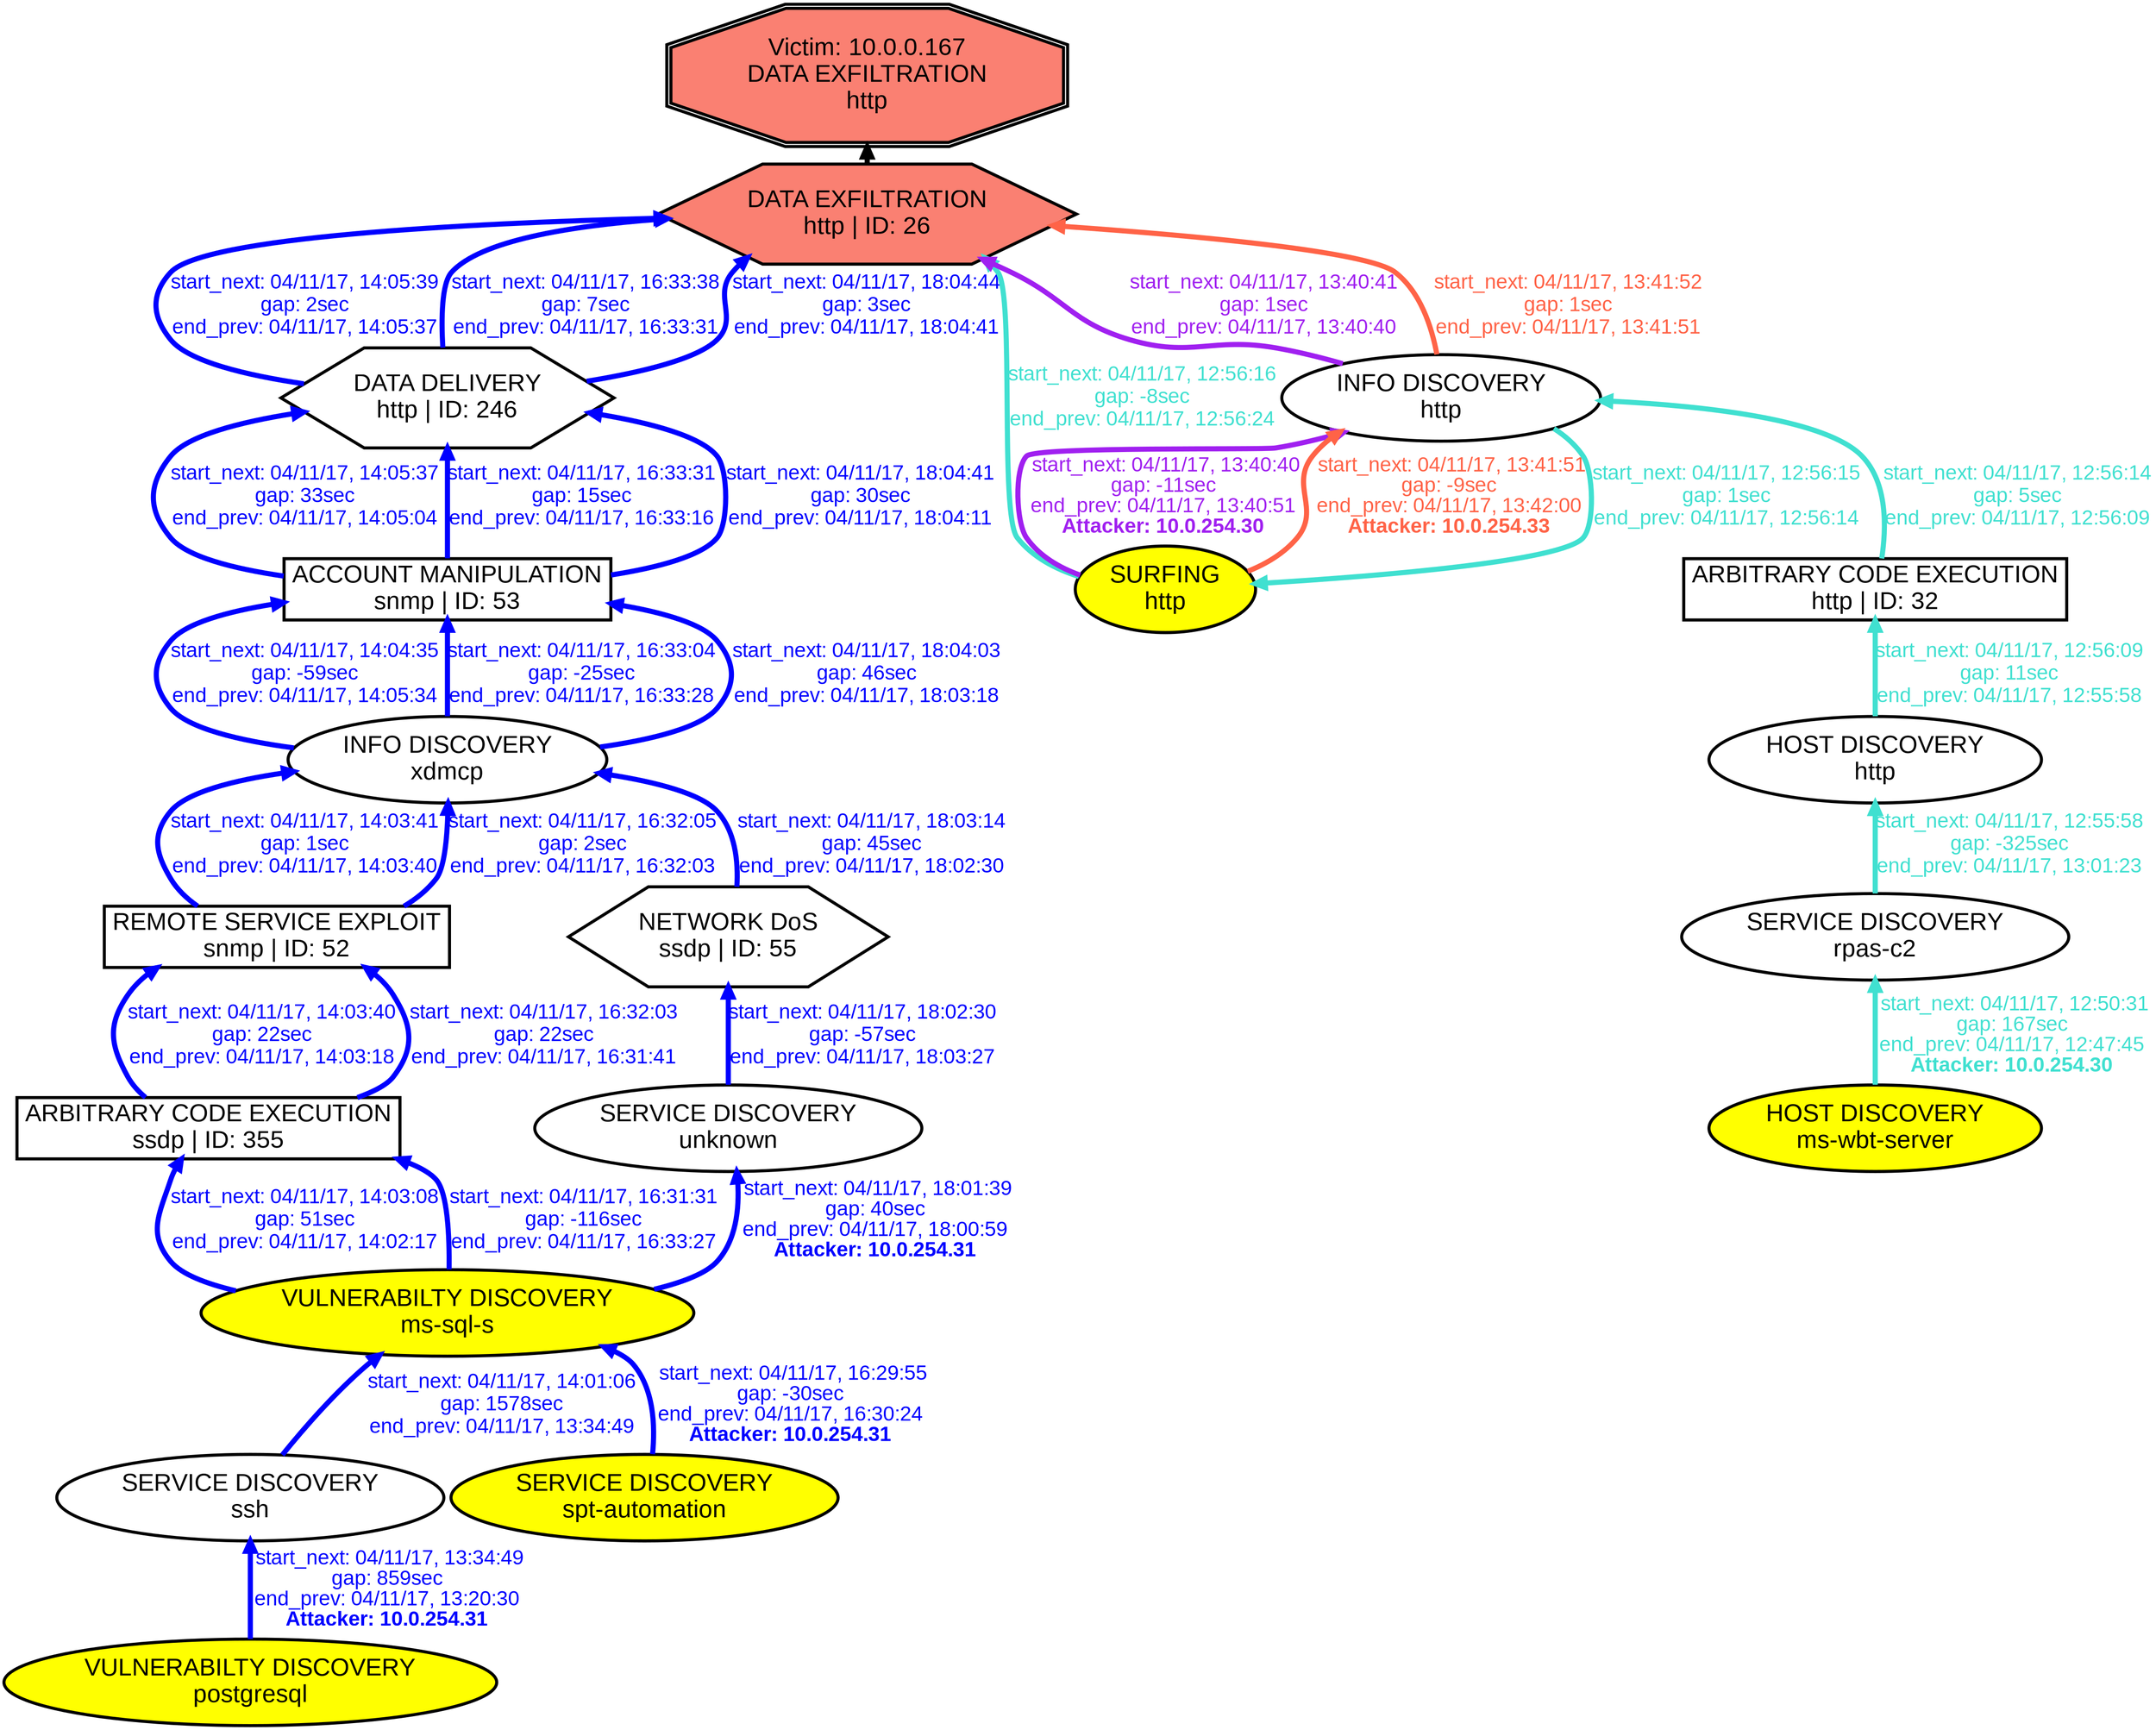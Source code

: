 digraph DATAEXFILTRATIONhttp {
rankdir="BT"; 
 graph [ nodesep="0.1", ranksep="0.02"] 
 node [ fontname=Arial, fontsize=24,penwidth=3]; 
 edge [ fontname=Arial, fontsize=20,penwidth=5 ];
"Victim: 10.0.0.167
DATA EXFILTRATION
http" [shape=doubleoctagon, style=filled, fillcolor=salmon];
{ rank = max; "Victim: 10.0.0.167
DATA EXFILTRATION
http"}
"DATA EXFILTRATION
http | ID: 26" -> "Victim: 10.0.0.167
DATA EXFILTRATION
http"
"DATA EXFILTRATION
http | ID: 26" [style=filled, fillcolor= salmon]
{ rank=same; "DATA EXFILTRATION
http | ID: 26"}
"VULNERABILTY DISCOVERY
postgresql" [style=filled, fillcolor= yellow]
"VULNERABILTY DISCOVERY
postgresql" -> "SERVICE DISCOVERY
ssh" [ color=blue] [label=<<font color="blue"> start_next: 04/11/17, 13:34:49<br/>gap: 859sec<br/>end_prev: 04/11/17, 13:20:30</font><br/><font color="blue"><b>Attacker: 10.0.254.31</b></font>>]
"SERVICE DISCOVERY
ssh" -> "VULNERABILTY DISCOVERY
ms-sql-s" [ label="start_next: 04/11/17, 14:01:06
gap: 1578sec
end_prev: 04/11/17, 13:34:49"][ fontcolor="blue" color=blue]
"VULNERABILTY DISCOVERY
ms-sql-s" -> "ARBITRARY CODE EXECUTION
ssdp | ID: 355" [ label="start_next: 04/11/17, 14:03:08
gap: 51sec
end_prev: 04/11/17, 14:02:17"][ fontcolor="blue" color=blue]
"ARBITRARY CODE EXECUTION
ssdp | ID: 355" -> "REMOTE SERVICE EXPLOIT
snmp | ID: 52" [ label="start_next: 04/11/17, 14:03:40
gap: 22sec
end_prev: 04/11/17, 14:03:18"][ fontcolor="blue" color=blue]
"REMOTE SERVICE EXPLOIT
snmp | ID: 52" -> "INFO DISCOVERY
xdmcp" [ label="start_next: 04/11/17, 14:03:41
gap: 1sec
end_prev: 04/11/17, 14:03:40"][ fontcolor="blue" color=blue]
"INFO DISCOVERY
xdmcp" -> "ACCOUNT MANIPULATION
snmp | ID: 53" [ label="start_next: 04/11/17, 14:04:35
gap: -59sec
end_prev: 04/11/17, 14:05:34"][ fontcolor="blue" color=blue]
"ACCOUNT MANIPULATION
snmp | ID: 53" -> "DATA DELIVERY
http | ID: 246" [ label="start_next: 04/11/17, 14:05:37
gap: 33sec
end_prev: 04/11/17, 14:05:04"][ fontcolor="blue" color=blue]
"DATA DELIVERY
http | ID: 246" -> "DATA EXFILTRATION
http | ID: 26" [ label="start_next: 04/11/17, 14:05:39
gap: 2sec
end_prev: 04/11/17, 14:05:37"][ fontcolor="blue" color=blue]
"SERVICE DISCOVERY
spt-automation" [style=filled, fillcolor= yellow]
"SERVICE DISCOVERY
spt-automation" -> "VULNERABILTY DISCOVERY
ms-sql-s" [ color=blue] [label=<<font color="blue"> start_next: 04/11/17, 16:29:55<br/>gap: -30sec<br/>end_prev: 04/11/17, 16:30:24</font><br/><font color="blue"><b>Attacker: 10.0.254.31</b></font>>]
"VULNERABILTY DISCOVERY
ms-sql-s" -> "ARBITRARY CODE EXECUTION
ssdp | ID: 355" [ label="start_next: 04/11/17, 16:31:31
gap: -116sec
end_prev: 04/11/17, 16:33:27"][ fontcolor="blue" color=blue]
"ARBITRARY CODE EXECUTION
ssdp | ID: 355" -> "REMOTE SERVICE EXPLOIT
snmp | ID: 52" [ label="start_next: 04/11/17, 16:32:03
gap: 22sec
end_prev: 04/11/17, 16:31:41"][ fontcolor="blue" color=blue]
"REMOTE SERVICE EXPLOIT
snmp | ID: 52" -> "INFO DISCOVERY
xdmcp" [ label="start_next: 04/11/17, 16:32:05
gap: 2sec
end_prev: 04/11/17, 16:32:03"][ fontcolor="blue" color=blue]
"INFO DISCOVERY
xdmcp" -> "ACCOUNT MANIPULATION
snmp | ID: 53" [ label="start_next: 04/11/17, 16:33:04
gap: -25sec
end_prev: 04/11/17, 16:33:28"][ fontcolor="blue" color=blue]
"ACCOUNT MANIPULATION
snmp | ID: 53" -> "DATA DELIVERY
http | ID: 246" [ label="start_next: 04/11/17, 16:33:31
gap: 15sec
end_prev: 04/11/17, 16:33:16"][ fontcolor="blue" color=blue]
"DATA DELIVERY
http | ID: 246" -> "DATA EXFILTRATION
http | ID: 26" [ label="start_next: 04/11/17, 16:33:38
gap: 7sec
end_prev: 04/11/17, 16:33:31"][ fontcolor="blue" color=blue]
"VULNERABILTY DISCOVERY
ms-sql-s" [style=filled, fillcolor= yellow]
"VULNERABILTY DISCOVERY
ms-sql-s" -> "SERVICE DISCOVERY
unknown" [ color=blue] [label=<<font color="blue"> start_next: 04/11/17, 18:01:39<br/>gap: 40sec<br/>end_prev: 04/11/17, 18:00:59</font><br/><font color="blue"><b>Attacker: 10.0.254.31</b></font>>]
"SERVICE DISCOVERY
unknown" -> "NETWORK DoS
ssdp | ID: 55" [ label="start_next: 04/11/17, 18:02:30
gap: -57sec
end_prev: 04/11/17, 18:03:27"][ fontcolor="blue" color=blue]
"NETWORK DoS
ssdp | ID: 55" -> "INFO DISCOVERY
xdmcp" [ label="start_next: 04/11/17, 18:03:14
gap: 45sec
end_prev: 04/11/17, 18:02:30"][ fontcolor="blue" color=blue]
"INFO DISCOVERY
xdmcp" -> "ACCOUNT MANIPULATION
snmp | ID: 53" [ label="start_next: 04/11/17, 18:04:03
gap: 46sec
end_prev: 04/11/17, 18:03:18"][ fontcolor="blue" color=blue]
"ACCOUNT MANIPULATION
snmp | ID: 53" -> "DATA DELIVERY
http | ID: 246" [ label="start_next: 04/11/17, 18:04:41
gap: 30sec
end_prev: 04/11/17, 18:04:11"][ fontcolor="blue" color=blue]
"DATA DELIVERY
http | ID: 246" -> "DATA EXFILTRATION
http | ID: 26" [ label="start_next: 04/11/17, 18:04:44
gap: 3sec
end_prev: 04/11/17, 18:04:41"][ fontcolor="blue" color=blue]
"SURFING
http" [style=filled, fillcolor= yellow]
"SURFING
http" -> "INFO DISCOVERY
http" [ color=purple] [label=<<font color="purple"> start_next: 04/11/17, 13:40:40<br/>gap: -11sec<br/>end_prev: 04/11/17, 13:40:51</font><br/><font color="purple"><b>Attacker: 10.0.254.30</b></font>>]
"INFO DISCOVERY
http" -> "DATA EXFILTRATION
http | ID: 26" [ label="start_next: 04/11/17, 13:40:41
gap: 1sec
end_prev: 04/11/17, 13:40:40"][ fontcolor="purple" color=purple]
"SURFING
http" [style=filled, fillcolor= yellow]
"SURFING
http" -> "INFO DISCOVERY
http" [ color=tomato] [label=<<font color="tomato"> start_next: 04/11/17, 13:41:51<br/>gap: -9sec<br/>end_prev: 04/11/17, 13:42:00</font><br/><font color="tomato"><b>Attacker: 10.0.254.33</b></font>>]
"INFO DISCOVERY
http" -> "DATA EXFILTRATION
http | ID: 26" [ label="start_next: 04/11/17, 13:41:52
gap: 1sec
end_prev: 04/11/17, 13:41:51"][ fontcolor="tomato" color=tomato]
"HOST DISCOVERY
ms-wbt-server" [style=filled, fillcolor= yellow]
"HOST DISCOVERY
ms-wbt-server" -> "SERVICE DISCOVERY
rpas-c2" [ color=turquoise] [label=<<font color="turquoise"> start_next: 04/11/17, 12:50:31<br/>gap: 167sec<br/>end_prev: 04/11/17, 12:47:45</font><br/><font color="turquoise"><b>Attacker: 10.0.254.30</b></font>>]
"SERVICE DISCOVERY
rpas-c2" -> "HOST DISCOVERY
http" [ label="start_next: 04/11/17, 12:55:58
gap: -325sec
end_prev: 04/11/17, 13:01:23"][ fontcolor="turquoise" color=turquoise]
"HOST DISCOVERY
http" -> "ARBITRARY CODE EXECUTION
http | ID: 32" [ label="start_next: 04/11/17, 12:56:09
gap: 11sec
end_prev: 04/11/17, 12:55:58"][ fontcolor="turquoise" color=turquoise]
"ARBITRARY CODE EXECUTION
http | ID: 32" -> "INFO DISCOVERY
http" [ label="start_next: 04/11/17, 12:56:14
gap: 5sec
end_prev: 04/11/17, 12:56:09"][ fontcolor="turquoise" color=turquoise]
"INFO DISCOVERY
http" -> "SURFING
http" [ label="start_next: 04/11/17, 12:56:15
gap: 1sec
end_prev: 04/11/17, 12:56:14"][ fontcolor="turquoise" color=turquoise]
"SURFING
http" -> "DATA EXFILTRATION
http | ID: 26" [ label="start_next: 04/11/17, 12:56:16
gap: -8sec
end_prev: 04/11/17, 12:56:24"][ fontcolor="turquoise" color=turquoise]
"VULNERABILTY DISCOVERY
postgresql" [shape=oval]
"VULNERABILTY DISCOVERY
postgresql" [tooltip="ET POLICY Suspicious inbound to Oracle SQL port 1521
ET POLICY Suspicious inbound to PostgreSQL port 5432"]
"SERVICE DISCOVERY
ssh" [shape=oval]
"SERVICE DISCOVERY
ssh" [tooltip="ET SCAN Potential SSH Scan"]
"VULNERABILTY DISCOVERY
ms-sql-s" [shape=oval]
"VULNERABILTY DISCOVERY
ms-sql-s" [tooltip="ET POLICY Suspicious inbound to mySQL port 3306
ET POLICY Suspicious inbound to mSQL port 4333
ET POLICY Suspicious inbound to MSSQL port 1433
ET POLICY Suspicious inbound to Oracle SQL port 1521
ET SCAN Nessus User Agent
ET POLICY Suspicious inbound to PostgreSQL port 5432"]
"ARBITRARY CODE EXECUTION
ssdp | ID: 355" [shape=box]
"ARBITRARY CODE EXECUTION
ssdp | ID: 355" [tooltip="GPL MISC UPnP malformed advertisement"]
"REMOTE SERVICE EXPLOIT
snmp | ID: 52" [shape=box]
"REMOTE SERVICE EXPLOIT
snmp | ID: 52" [tooltip="ET SNMP Samsung Printer SNMP Hardcode RW Community String"]
"INFO DISCOVERY
xdmcp" [shape=oval]
"INFO DISCOVERY
xdmcp" [tooltip="GPL WEB_SERVER mod_gzip_status access
GPL RPC xdmcp info query"]
"ACCOUNT MANIPULATION
snmp | ID: 53" [shape=box]
"ACCOUNT MANIPULATION
snmp | ID: 53" [tooltip="GPL SNMP private access udp
GPL SNMP public access udp"]
"DATA DELIVERY
http | ID: 246" [shape=hexagon]
"DATA DELIVERY
http | ID: 246" [tooltip="GPL WEB_SERVER perl post attempt"]
"DATA EXFILTRATION
http | ID: 26" [shape=hexagon]
"DATA EXFILTRATION
http | ID: 26" [tooltip="ET WEB_SPECIFIC_APPS PHP-CGI query string parameter vulnerability"]
"SERVICE DISCOVERY
spt-automation" [shape=oval]
"SERVICE DISCOVERY
spt-automation" [tooltip="ET SCAN Potential VNC Scan 5800-5820
ET SCAN Potential SSH Scan"]
"SERVICE DISCOVERY
unknown" [shape=oval]
"SERVICE DISCOVERY
unknown" [tooltip="ET SCAN Potential SSH Scan
ET SCAN Potential VNC Scan 5900-5920"]
"NETWORK DoS
ssdp | ID: 55" [shape=hexagon]
"NETWORK DoS
ssdp | ID: 55" [tooltip="ET DOS Possible SSDP Amplification Scan in Progress"]
"SURFING
http" [shape=oval]
"SURFING
http" [tooltip="ET WEB_SERVER WEB-PHP phpinfo access"]
"INFO DISCOVERY
http" [shape=oval]
"INFO DISCOVERY
http" [tooltip="GPL WEB_SERVER globals.pl access"]
"HOST DISCOVERY
ms-wbt-server" [shape=oval]
"HOST DISCOVERY
ms-wbt-server" [tooltip="ET SCAN Behavioral Unusually fast Terminal Server Traffic Potential Scan or Infection (Inbound)"]
"SERVICE DISCOVERY
rpas-c2" [shape=oval]
"SERVICE DISCOVERY
rpas-c2" [tooltip="ET SCAN Potential VNC Scan 5800-5820
ET SCAN Potential VNC Scan 5900-5920"]
"HOST DISCOVERY
http" [shape=oval]
"HOST DISCOVERY
http" [tooltip="ET SCAN Possible Nmap User-Agent Observed
ET SCAN Nmap Scripting Engine User-Agent Detected (Nmap Scripting Engine)"]
"ARBITRARY CODE EXECUTION
http | ID: 32" [shape=box]
"ARBITRARY CODE EXECUTION
http | ID: 32" [tooltip="ET CURRENT_EVENTS QNAP Shellshock CVE-2014-6271"]
}
